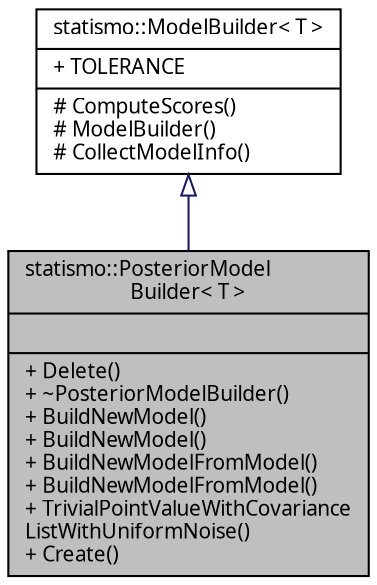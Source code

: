 digraph "statismo::PosteriorModelBuilder&lt; T &gt;"
{
  edge [fontname="FreeSans.ttf",fontsize="10",labelfontname="FreeSans.ttf",labelfontsize="10"];
  node [fontname="FreeSans.ttf",fontsize="10",shape=record];
  Node1 [label="{statismo::PosteriorModel\lBuilder\< T \>\n||+ Delete()\l+ ~PosteriorModelBuilder()\l+ BuildNewModel()\l+ BuildNewModel()\l+ BuildNewModelFromModel()\l+ BuildNewModelFromModel()\l+ TrivialPointValueWithCovariance\lListWithUniformNoise()\l+ Create()\l}",height=0.2,width=0.4,color="black", fillcolor="grey75", style="filled" fontcolor="black"];
  Node2 -> Node1 [dir="back",color="midnightblue",fontsize="10",style="solid",arrowtail="onormal",fontname="FreeSans.ttf"];
  Node2 [label="{statismo::ModelBuilder\< T \>\n|+ TOLERANCE\l|# ComputeScores()\l# ModelBuilder()\l# CollectModelInfo()\l}",height=0.2,width=0.4,color="black", fillcolor="white", style="filled",URL="$classstatismo_1_1ModelBuilder.html",tooltip="Common base class for all the model builder classes. "];
}
